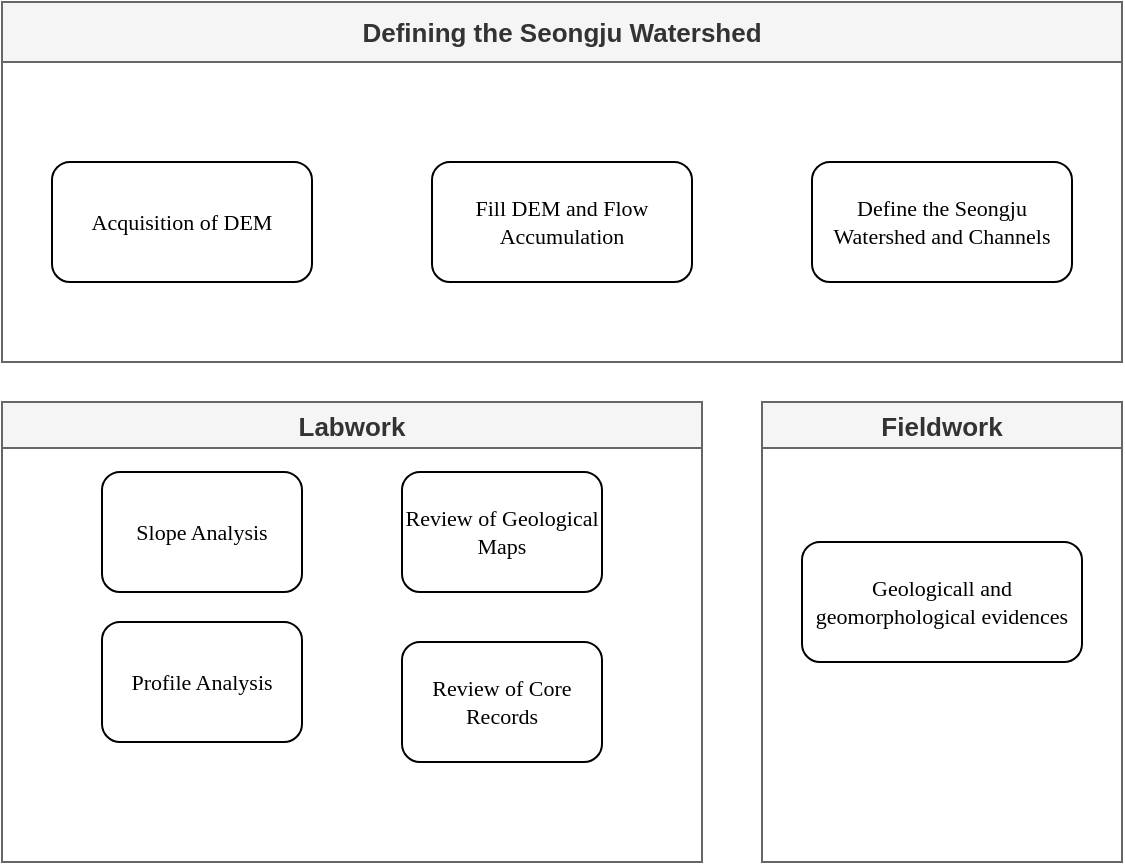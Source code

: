 <mxfile version="21.7.5" type="github">
  <diagram name="Page-1" id="74e2e168-ea6b-b213-b513-2b3c1d86103e">
    <mxGraphModel dx="662" dy="2256" grid="1" gridSize="10" guides="1" tooltips="1" connect="1" arrows="1" fold="1" page="1" pageScale="1" pageWidth="1100" pageHeight="850" background="none" math="0" shadow="0">
      <root>
        <mxCell id="0" />
        <mxCell id="1" parent="0" />
        <mxCell id="hcUeKDptXyV3-CeOOwQt-13" value="&lt;font style=&quot;font-size: 13px;&quot;&gt;Defining the Seongju Watershed&lt;/font&gt;" style="swimlane;whiteSpace=wrap;html=1;startSize=30;fillColor=#f5f5f5;fontColor=#333333;strokeColor=#666666;" vertex="1" parent="1">
          <mxGeometry x="60" y="-710" width="560" height="180" as="geometry" />
        </mxCell>
        <mxCell id="hcUeKDptXyV3-CeOOwQt-12" value="&lt;font style=&quot;font-size: 11px;&quot;&gt;Define the Seongju Watershed and Channels&lt;/font&gt;" style="rounded=1;whiteSpace=wrap;html=1;shadow=0;labelBackgroundColor=none;strokeWidth=1;fontFamily=Verdana;fontSize=8;align=center;" vertex="1" parent="hcUeKDptXyV3-CeOOwQt-13">
          <mxGeometry x="405" y="80" width="130" height="60" as="geometry" />
        </mxCell>
        <mxCell id="hcUeKDptXyV3-CeOOwQt-10" value="&lt;font style=&quot;font-size: 11px;&quot;&gt;Acquisition of DEM&lt;/font&gt;" style="rounded=1;whiteSpace=wrap;html=1;shadow=0;labelBackgroundColor=none;strokeWidth=1;fontFamily=Verdana;fontSize=8;align=center;" vertex="1" parent="hcUeKDptXyV3-CeOOwQt-13">
          <mxGeometry x="25" y="80" width="130" height="60" as="geometry" />
        </mxCell>
        <mxCell id="hcUeKDptXyV3-CeOOwQt-11" value="&lt;font style=&quot;font-size: 11px;&quot;&gt;Fill DEM and Flow Accumulation&lt;/font&gt;" style="rounded=1;whiteSpace=wrap;html=1;shadow=0;labelBackgroundColor=none;strokeWidth=1;fontFamily=Verdana;fontSize=8;align=center;" vertex="1" parent="hcUeKDptXyV3-CeOOwQt-13">
          <mxGeometry x="215" y="80" width="130" height="60" as="geometry" />
        </mxCell>
        <mxCell id="hcUeKDptXyV3-CeOOwQt-16" value="&lt;font style=&quot;font-size: 13px;&quot;&gt;Labwork&lt;/font&gt;" style="swimlane;whiteSpace=wrap;html=1;fillColor=#f5f5f5;fontColor=#333333;strokeColor=#666666;" vertex="1" parent="1">
          <mxGeometry x="60" y="-510" width="350" height="230" as="geometry" />
        </mxCell>
        <mxCell id="hcUeKDptXyV3-CeOOwQt-8" value="&lt;font style=&quot;font-size: 11px;&quot;&gt;Slope Analysis&lt;/font&gt;" style="rounded=1;whiteSpace=wrap;html=1;shadow=0;labelBackgroundColor=none;strokeWidth=1;fontFamily=Verdana;fontSize=8;align=center;" vertex="1" parent="hcUeKDptXyV3-CeOOwQt-16">
          <mxGeometry x="50" y="35" width="100" height="60" as="geometry" />
        </mxCell>
        <mxCell id="hcUeKDptXyV3-CeOOwQt-9" value="&lt;font style=&quot;font-size: 11px;&quot;&gt;Profile Analysis&lt;/font&gt;" style="rounded=1;whiteSpace=wrap;html=1;shadow=0;labelBackgroundColor=none;strokeWidth=1;fontFamily=Verdana;fontSize=8;align=center;" vertex="1" parent="hcUeKDptXyV3-CeOOwQt-16">
          <mxGeometry x="50" y="110" width="100" height="60" as="geometry" />
        </mxCell>
        <mxCell id="hcUeKDptXyV3-CeOOwQt-18" value="&lt;font style=&quot;font-size: 11px;&quot;&gt;Review of Geological Maps&lt;/font&gt;" style="rounded=1;whiteSpace=wrap;html=1;shadow=0;labelBackgroundColor=none;strokeWidth=1;fontFamily=Verdana;fontSize=8;align=center;" vertex="1" parent="hcUeKDptXyV3-CeOOwQt-16">
          <mxGeometry x="200" y="35" width="100" height="60" as="geometry" />
        </mxCell>
        <mxCell id="hcUeKDptXyV3-CeOOwQt-19" value="&lt;font style=&quot;font-size: 11px;&quot;&gt;Review of Core Records&lt;/font&gt;" style="rounded=1;whiteSpace=wrap;html=1;shadow=0;labelBackgroundColor=none;strokeWidth=1;fontFamily=Verdana;fontSize=8;align=center;" vertex="1" parent="hcUeKDptXyV3-CeOOwQt-16">
          <mxGeometry x="200" y="120" width="100" height="60" as="geometry" />
        </mxCell>
        <mxCell id="hcUeKDptXyV3-CeOOwQt-17" value="&lt;font style=&quot;font-size: 13px;&quot;&gt;Fieldwork&lt;/font&gt;" style="swimlane;whiteSpace=wrap;html=1;fillColor=#f5f5f5;fontColor=#333333;strokeColor=#666666;" vertex="1" parent="1">
          <mxGeometry x="440" y="-510" width="180" height="230" as="geometry" />
        </mxCell>
        <mxCell id="hcUeKDptXyV3-CeOOwQt-20" value="&lt;font style=&quot;font-size: 11px;&quot;&gt;Geologicall and geomorphological evidences&lt;/font&gt;" style="rounded=1;whiteSpace=wrap;html=1;shadow=0;labelBackgroundColor=none;strokeWidth=1;fontFamily=Verdana;fontSize=8;align=center;" vertex="1" parent="hcUeKDptXyV3-CeOOwQt-17">
          <mxGeometry x="20" y="70" width="140" height="60" as="geometry" />
        </mxCell>
      </root>
    </mxGraphModel>
  </diagram>
</mxfile>
